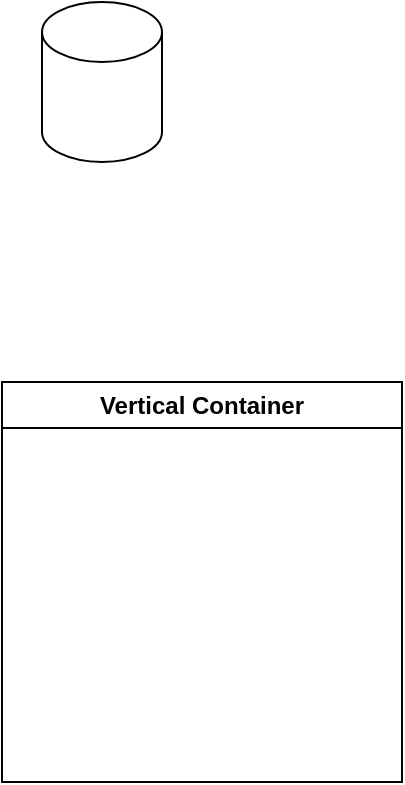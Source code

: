 <mxfile version="21.1.1" type="device">
  <diagram id="EzrOU28B648oWLpukdUH" name="Page-1">
    <mxGraphModel dx="875" dy="484" grid="1" gridSize="10" guides="1" tooltips="1" connect="1" arrows="1" fold="1" page="1" pageScale="1" pageWidth="850" pageHeight="1100" math="0" shadow="0">
      <root>
        <mxCell id="0" />
        <mxCell id="1" parent="0" />
        <mxCell id="TudbHXm2Yt2TJrjan5OV-1" value="Vertical Container" style="swimlane;whiteSpace=wrap;html=1;" parent="1" vertex="1">
          <mxGeometry x="320" y="200" width="200" height="200" as="geometry" />
        </mxCell>
        <mxCell id="h6MU2lnrvWj5uOxHipmv-1" value="" style="shape=cylinder3;whiteSpace=wrap;html=1;boundedLbl=1;backgroundOutline=1;size=15;" vertex="1" parent="1">
          <mxGeometry x="340" y="10" width="60" height="80" as="geometry" />
        </mxCell>
      </root>
    </mxGraphModel>
  </diagram>
</mxfile>
